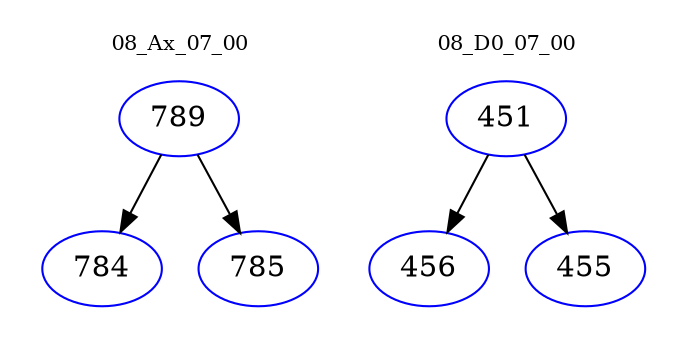digraph{
subgraph cluster_0 {
color = white
label = "08_Ax_07_00";
fontsize=10;
T0_789 [label="789", color="blue"]
T0_789 -> T0_784 [color="black"]
T0_784 [label="784", color="blue"]
T0_789 -> T0_785 [color="black"]
T0_785 [label="785", color="blue"]
}
subgraph cluster_1 {
color = white
label = "08_D0_07_00";
fontsize=10;
T1_451 [label="451", color="blue"]
T1_451 -> T1_456 [color="black"]
T1_456 [label="456", color="blue"]
T1_451 -> T1_455 [color="black"]
T1_455 [label="455", color="blue"]
}
}
